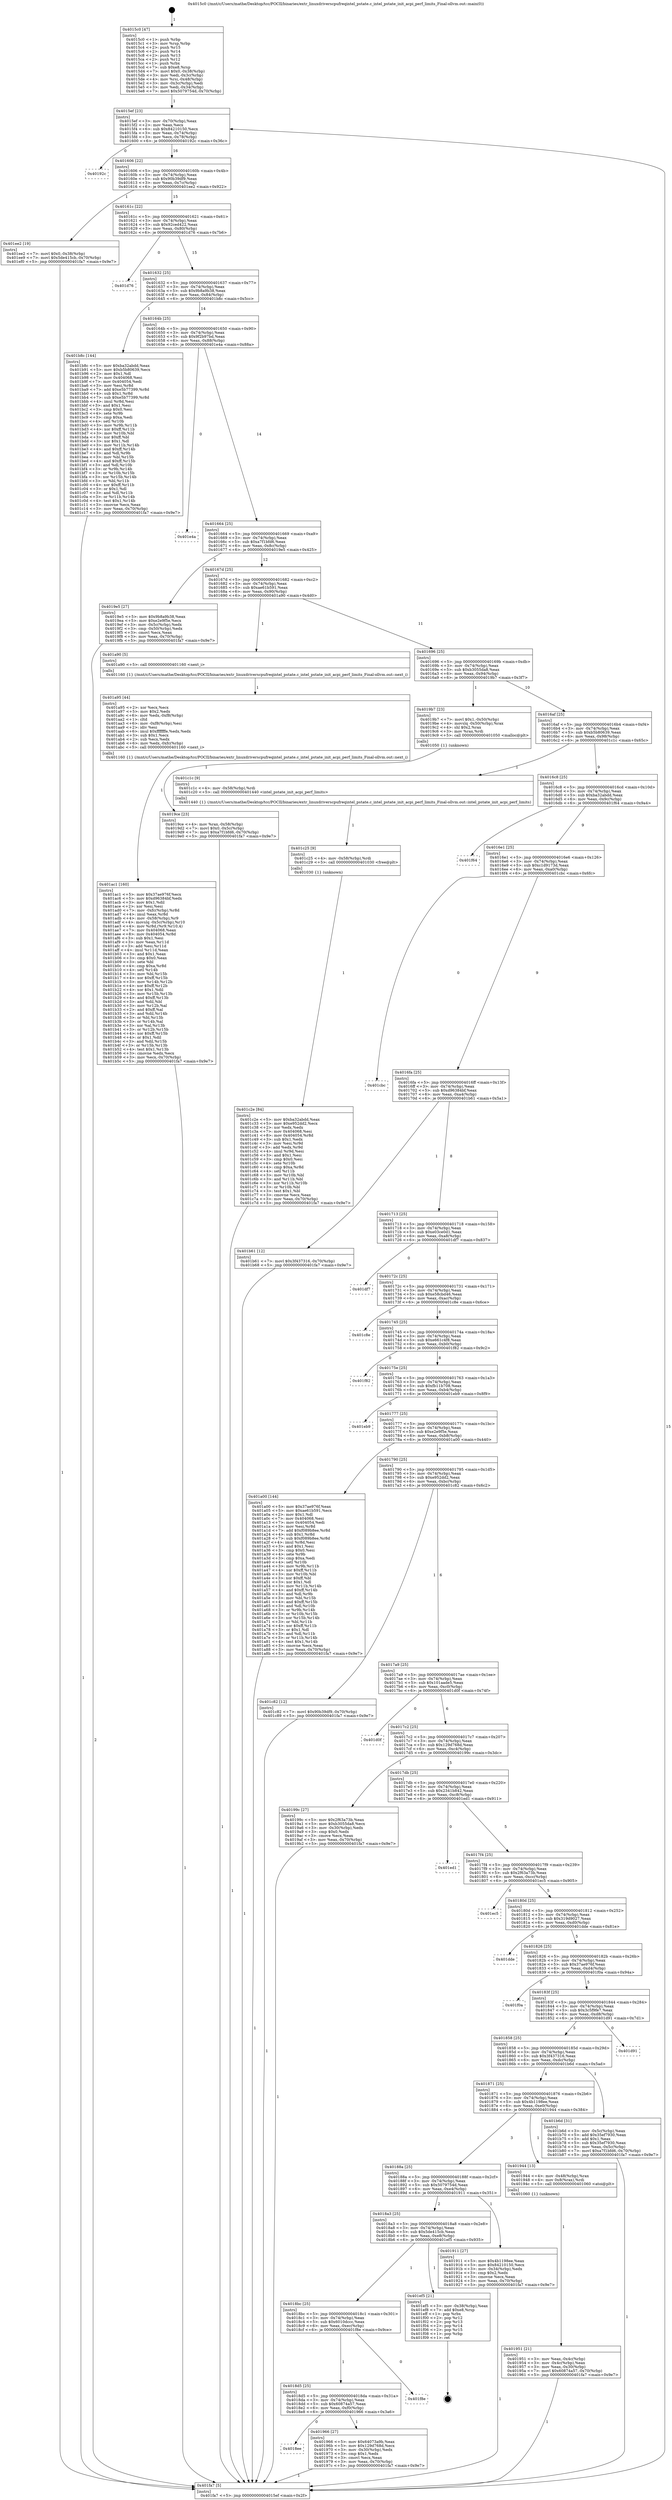 digraph "0x4015c0" {
  label = "0x4015c0 (/mnt/c/Users/mathe/Desktop/tcc/POCII/binaries/extr_linuxdriverscpufreqintel_pstate.c_intel_pstate_init_acpi_perf_limits_Final-ollvm.out::main(0))"
  labelloc = "t"
  node[shape=record]

  Entry [label="",width=0.3,height=0.3,shape=circle,fillcolor=black,style=filled]
  "0x4015ef" [label="{
     0x4015ef [23]\l
     | [instrs]\l
     &nbsp;&nbsp;0x4015ef \<+3\>: mov -0x70(%rbp),%eax\l
     &nbsp;&nbsp;0x4015f2 \<+2\>: mov %eax,%ecx\l
     &nbsp;&nbsp;0x4015f4 \<+6\>: sub $0x84210150,%ecx\l
     &nbsp;&nbsp;0x4015fa \<+3\>: mov %eax,-0x74(%rbp)\l
     &nbsp;&nbsp;0x4015fd \<+3\>: mov %ecx,-0x78(%rbp)\l
     &nbsp;&nbsp;0x401600 \<+6\>: je 000000000040192c \<main+0x36c\>\l
  }"]
  "0x40192c" [label="{
     0x40192c\l
  }", style=dashed]
  "0x401606" [label="{
     0x401606 [22]\l
     | [instrs]\l
     &nbsp;&nbsp;0x401606 \<+5\>: jmp 000000000040160b \<main+0x4b\>\l
     &nbsp;&nbsp;0x40160b \<+3\>: mov -0x74(%rbp),%eax\l
     &nbsp;&nbsp;0x40160e \<+5\>: sub $0x90b39df9,%eax\l
     &nbsp;&nbsp;0x401613 \<+3\>: mov %eax,-0x7c(%rbp)\l
     &nbsp;&nbsp;0x401616 \<+6\>: je 0000000000401ee2 \<main+0x922\>\l
  }"]
  Exit [label="",width=0.3,height=0.3,shape=circle,fillcolor=black,style=filled,peripheries=2]
  "0x401ee2" [label="{
     0x401ee2 [19]\l
     | [instrs]\l
     &nbsp;&nbsp;0x401ee2 \<+7\>: movl $0x0,-0x38(%rbp)\l
     &nbsp;&nbsp;0x401ee9 \<+7\>: movl $0x5de415cb,-0x70(%rbp)\l
     &nbsp;&nbsp;0x401ef0 \<+5\>: jmp 0000000000401fa7 \<main+0x9e7\>\l
  }"]
  "0x40161c" [label="{
     0x40161c [22]\l
     | [instrs]\l
     &nbsp;&nbsp;0x40161c \<+5\>: jmp 0000000000401621 \<main+0x61\>\l
     &nbsp;&nbsp;0x401621 \<+3\>: mov -0x74(%rbp),%eax\l
     &nbsp;&nbsp;0x401624 \<+5\>: sub $0x92ced422,%eax\l
     &nbsp;&nbsp;0x401629 \<+3\>: mov %eax,-0x80(%rbp)\l
     &nbsp;&nbsp;0x40162c \<+6\>: je 0000000000401d76 \<main+0x7b6\>\l
  }"]
  "0x401c2e" [label="{
     0x401c2e [84]\l
     | [instrs]\l
     &nbsp;&nbsp;0x401c2e \<+5\>: mov $0xba32abdd,%eax\l
     &nbsp;&nbsp;0x401c33 \<+5\>: mov $0xe952dd2,%ecx\l
     &nbsp;&nbsp;0x401c38 \<+2\>: xor %edx,%edx\l
     &nbsp;&nbsp;0x401c3a \<+7\>: mov 0x404068,%esi\l
     &nbsp;&nbsp;0x401c41 \<+8\>: mov 0x404054,%r8d\l
     &nbsp;&nbsp;0x401c49 \<+3\>: sub $0x1,%edx\l
     &nbsp;&nbsp;0x401c4c \<+3\>: mov %esi,%r9d\l
     &nbsp;&nbsp;0x401c4f \<+3\>: add %edx,%r9d\l
     &nbsp;&nbsp;0x401c52 \<+4\>: imul %r9d,%esi\l
     &nbsp;&nbsp;0x401c56 \<+3\>: and $0x1,%esi\l
     &nbsp;&nbsp;0x401c59 \<+3\>: cmp $0x0,%esi\l
     &nbsp;&nbsp;0x401c5c \<+4\>: sete %r10b\l
     &nbsp;&nbsp;0x401c60 \<+4\>: cmp $0xa,%r8d\l
     &nbsp;&nbsp;0x401c64 \<+4\>: setl %r11b\l
     &nbsp;&nbsp;0x401c68 \<+3\>: mov %r10b,%bl\l
     &nbsp;&nbsp;0x401c6b \<+3\>: and %r11b,%bl\l
     &nbsp;&nbsp;0x401c6e \<+3\>: xor %r11b,%r10b\l
     &nbsp;&nbsp;0x401c71 \<+3\>: or %r10b,%bl\l
     &nbsp;&nbsp;0x401c74 \<+3\>: test $0x1,%bl\l
     &nbsp;&nbsp;0x401c77 \<+3\>: cmovne %ecx,%eax\l
     &nbsp;&nbsp;0x401c7a \<+3\>: mov %eax,-0x70(%rbp)\l
     &nbsp;&nbsp;0x401c7d \<+5\>: jmp 0000000000401fa7 \<main+0x9e7\>\l
  }"]
  "0x401d76" [label="{
     0x401d76\l
  }", style=dashed]
  "0x401632" [label="{
     0x401632 [25]\l
     | [instrs]\l
     &nbsp;&nbsp;0x401632 \<+5\>: jmp 0000000000401637 \<main+0x77\>\l
     &nbsp;&nbsp;0x401637 \<+3\>: mov -0x74(%rbp),%eax\l
     &nbsp;&nbsp;0x40163a \<+5\>: sub $0x9b8a9b38,%eax\l
     &nbsp;&nbsp;0x40163f \<+6\>: mov %eax,-0x84(%rbp)\l
     &nbsp;&nbsp;0x401645 \<+6\>: je 0000000000401b8c \<main+0x5cc\>\l
  }"]
  "0x401c25" [label="{
     0x401c25 [9]\l
     | [instrs]\l
     &nbsp;&nbsp;0x401c25 \<+4\>: mov -0x58(%rbp),%rdi\l
     &nbsp;&nbsp;0x401c29 \<+5\>: call 0000000000401030 \<free@plt\>\l
     | [calls]\l
     &nbsp;&nbsp;0x401030 \{1\} (unknown)\l
  }"]
  "0x401b8c" [label="{
     0x401b8c [144]\l
     | [instrs]\l
     &nbsp;&nbsp;0x401b8c \<+5\>: mov $0xba32abdd,%eax\l
     &nbsp;&nbsp;0x401b91 \<+5\>: mov $0xb5b80639,%ecx\l
     &nbsp;&nbsp;0x401b96 \<+2\>: mov $0x1,%dl\l
     &nbsp;&nbsp;0x401b98 \<+7\>: mov 0x404068,%esi\l
     &nbsp;&nbsp;0x401b9f \<+7\>: mov 0x404054,%edi\l
     &nbsp;&nbsp;0x401ba6 \<+3\>: mov %esi,%r8d\l
     &nbsp;&nbsp;0x401ba9 \<+7\>: add $0xe5b77399,%r8d\l
     &nbsp;&nbsp;0x401bb0 \<+4\>: sub $0x1,%r8d\l
     &nbsp;&nbsp;0x401bb4 \<+7\>: sub $0xe5b77399,%r8d\l
     &nbsp;&nbsp;0x401bbb \<+4\>: imul %r8d,%esi\l
     &nbsp;&nbsp;0x401bbf \<+3\>: and $0x1,%esi\l
     &nbsp;&nbsp;0x401bc2 \<+3\>: cmp $0x0,%esi\l
     &nbsp;&nbsp;0x401bc5 \<+4\>: sete %r9b\l
     &nbsp;&nbsp;0x401bc9 \<+3\>: cmp $0xa,%edi\l
     &nbsp;&nbsp;0x401bcc \<+4\>: setl %r10b\l
     &nbsp;&nbsp;0x401bd0 \<+3\>: mov %r9b,%r11b\l
     &nbsp;&nbsp;0x401bd3 \<+4\>: xor $0xff,%r11b\l
     &nbsp;&nbsp;0x401bd7 \<+3\>: mov %r10b,%bl\l
     &nbsp;&nbsp;0x401bda \<+3\>: xor $0xff,%bl\l
     &nbsp;&nbsp;0x401bdd \<+3\>: xor $0x1,%dl\l
     &nbsp;&nbsp;0x401be0 \<+3\>: mov %r11b,%r14b\l
     &nbsp;&nbsp;0x401be3 \<+4\>: and $0xff,%r14b\l
     &nbsp;&nbsp;0x401be7 \<+3\>: and %dl,%r9b\l
     &nbsp;&nbsp;0x401bea \<+3\>: mov %bl,%r15b\l
     &nbsp;&nbsp;0x401bed \<+4\>: and $0xff,%r15b\l
     &nbsp;&nbsp;0x401bf1 \<+3\>: and %dl,%r10b\l
     &nbsp;&nbsp;0x401bf4 \<+3\>: or %r9b,%r14b\l
     &nbsp;&nbsp;0x401bf7 \<+3\>: or %r10b,%r15b\l
     &nbsp;&nbsp;0x401bfa \<+3\>: xor %r15b,%r14b\l
     &nbsp;&nbsp;0x401bfd \<+3\>: or %bl,%r11b\l
     &nbsp;&nbsp;0x401c00 \<+4\>: xor $0xff,%r11b\l
     &nbsp;&nbsp;0x401c04 \<+3\>: or $0x1,%dl\l
     &nbsp;&nbsp;0x401c07 \<+3\>: and %dl,%r11b\l
     &nbsp;&nbsp;0x401c0a \<+3\>: or %r11b,%r14b\l
     &nbsp;&nbsp;0x401c0d \<+4\>: test $0x1,%r14b\l
     &nbsp;&nbsp;0x401c11 \<+3\>: cmovne %ecx,%eax\l
     &nbsp;&nbsp;0x401c14 \<+3\>: mov %eax,-0x70(%rbp)\l
     &nbsp;&nbsp;0x401c17 \<+5\>: jmp 0000000000401fa7 \<main+0x9e7\>\l
  }"]
  "0x40164b" [label="{
     0x40164b [25]\l
     | [instrs]\l
     &nbsp;&nbsp;0x40164b \<+5\>: jmp 0000000000401650 \<main+0x90\>\l
     &nbsp;&nbsp;0x401650 \<+3\>: mov -0x74(%rbp),%eax\l
     &nbsp;&nbsp;0x401653 \<+5\>: sub $0x9f2b97bd,%eax\l
     &nbsp;&nbsp;0x401658 \<+6\>: mov %eax,-0x88(%rbp)\l
     &nbsp;&nbsp;0x40165e \<+6\>: je 0000000000401e4a \<main+0x88a\>\l
  }"]
  "0x401ac1" [label="{
     0x401ac1 [160]\l
     | [instrs]\l
     &nbsp;&nbsp;0x401ac1 \<+5\>: mov $0x37ae976f,%ecx\l
     &nbsp;&nbsp;0x401ac6 \<+5\>: mov $0xd96384bf,%edx\l
     &nbsp;&nbsp;0x401acb \<+3\>: mov $0x1,%dil\l
     &nbsp;&nbsp;0x401ace \<+2\>: xor %esi,%esi\l
     &nbsp;&nbsp;0x401ad0 \<+7\>: mov -0xfc(%rbp),%r8d\l
     &nbsp;&nbsp;0x401ad7 \<+4\>: imul %eax,%r8d\l
     &nbsp;&nbsp;0x401adb \<+4\>: mov -0x58(%rbp),%r9\l
     &nbsp;&nbsp;0x401adf \<+4\>: movslq -0x5c(%rbp),%r10\l
     &nbsp;&nbsp;0x401ae3 \<+4\>: mov %r8d,(%r9,%r10,4)\l
     &nbsp;&nbsp;0x401ae7 \<+7\>: mov 0x404068,%eax\l
     &nbsp;&nbsp;0x401aee \<+8\>: mov 0x404054,%r8d\l
     &nbsp;&nbsp;0x401af6 \<+3\>: sub $0x1,%esi\l
     &nbsp;&nbsp;0x401af9 \<+3\>: mov %eax,%r11d\l
     &nbsp;&nbsp;0x401afc \<+3\>: add %esi,%r11d\l
     &nbsp;&nbsp;0x401aff \<+4\>: imul %r11d,%eax\l
     &nbsp;&nbsp;0x401b03 \<+3\>: and $0x1,%eax\l
     &nbsp;&nbsp;0x401b06 \<+3\>: cmp $0x0,%eax\l
     &nbsp;&nbsp;0x401b09 \<+3\>: sete %bl\l
     &nbsp;&nbsp;0x401b0c \<+4\>: cmp $0xa,%r8d\l
     &nbsp;&nbsp;0x401b10 \<+4\>: setl %r14b\l
     &nbsp;&nbsp;0x401b14 \<+3\>: mov %bl,%r15b\l
     &nbsp;&nbsp;0x401b17 \<+4\>: xor $0xff,%r15b\l
     &nbsp;&nbsp;0x401b1b \<+3\>: mov %r14b,%r12b\l
     &nbsp;&nbsp;0x401b1e \<+4\>: xor $0xff,%r12b\l
     &nbsp;&nbsp;0x401b22 \<+4\>: xor $0x1,%dil\l
     &nbsp;&nbsp;0x401b26 \<+3\>: mov %r15b,%r13b\l
     &nbsp;&nbsp;0x401b29 \<+4\>: and $0xff,%r13b\l
     &nbsp;&nbsp;0x401b2d \<+3\>: and %dil,%bl\l
     &nbsp;&nbsp;0x401b30 \<+3\>: mov %r12b,%al\l
     &nbsp;&nbsp;0x401b33 \<+2\>: and $0xff,%al\l
     &nbsp;&nbsp;0x401b35 \<+3\>: and %dil,%r14b\l
     &nbsp;&nbsp;0x401b38 \<+3\>: or %bl,%r13b\l
     &nbsp;&nbsp;0x401b3b \<+3\>: or %r14b,%al\l
     &nbsp;&nbsp;0x401b3e \<+3\>: xor %al,%r13b\l
     &nbsp;&nbsp;0x401b41 \<+3\>: or %r12b,%r15b\l
     &nbsp;&nbsp;0x401b44 \<+4\>: xor $0xff,%r15b\l
     &nbsp;&nbsp;0x401b48 \<+4\>: or $0x1,%dil\l
     &nbsp;&nbsp;0x401b4c \<+3\>: and %dil,%r15b\l
     &nbsp;&nbsp;0x401b4f \<+3\>: or %r15b,%r13b\l
     &nbsp;&nbsp;0x401b52 \<+4\>: test $0x1,%r13b\l
     &nbsp;&nbsp;0x401b56 \<+3\>: cmovne %edx,%ecx\l
     &nbsp;&nbsp;0x401b59 \<+3\>: mov %ecx,-0x70(%rbp)\l
     &nbsp;&nbsp;0x401b5c \<+5\>: jmp 0000000000401fa7 \<main+0x9e7\>\l
  }"]
  "0x401e4a" [label="{
     0x401e4a\l
  }", style=dashed]
  "0x401664" [label="{
     0x401664 [25]\l
     | [instrs]\l
     &nbsp;&nbsp;0x401664 \<+5\>: jmp 0000000000401669 \<main+0xa9\>\l
     &nbsp;&nbsp;0x401669 \<+3\>: mov -0x74(%rbp),%eax\l
     &nbsp;&nbsp;0x40166c \<+5\>: sub $0xa7f1bfd6,%eax\l
     &nbsp;&nbsp;0x401671 \<+6\>: mov %eax,-0x8c(%rbp)\l
     &nbsp;&nbsp;0x401677 \<+6\>: je 00000000004019e5 \<main+0x425\>\l
  }"]
  "0x401a95" [label="{
     0x401a95 [44]\l
     | [instrs]\l
     &nbsp;&nbsp;0x401a95 \<+2\>: xor %ecx,%ecx\l
     &nbsp;&nbsp;0x401a97 \<+5\>: mov $0x2,%edx\l
     &nbsp;&nbsp;0x401a9c \<+6\>: mov %edx,-0xf8(%rbp)\l
     &nbsp;&nbsp;0x401aa2 \<+1\>: cltd\l
     &nbsp;&nbsp;0x401aa3 \<+6\>: mov -0xf8(%rbp),%esi\l
     &nbsp;&nbsp;0x401aa9 \<+2\>: idiv %esi\l
     &nbsp;&nbsp;0x401aab \<+6\>: imul $0xfffffffe,%edx,%edx\l
     &nbsp;&nbsp;0x401ab1 \<+3\>: sub $0x1,%ecx\l
     &nbsp;&nbsp;0x401ab4 \<+2\>: sub %ecx,%edx\l
     &nbsp;&nbsp;0x401ab6 \<+6\>: mov %edx,-0xfc(%rbp)\l
     &nbsp;&nbsp;0x401abc \<+5\>: call 0000000000401160 \<next_i\>\l
     | [calls]\l
     &nbsp;&nbsp;0x401160 \{1\} (/mnt/c/Users/mathe/Desktop/tcc/POCII/binaries/extr_linuxdriverscpufreqintel_pstate.c_intel_pstate_init_acpi_perf_limits_Final-ollvm.out::next_i)\l
  }"]
  "0x4019e5" [label="{
     0x4019e5 [27]\l
     | [instrs]\l
     &nbsp;&nbsp;0x4019e5 \<+5\>: mov $0x9b8a9b38,%eax\l
     &nbsp;&nbsp;0x4019ea \<+5\>: mov $0xe2e9f5e,%ecx\l
     &nbsp;&nbsp;0x4019ef \<+3\>: mov -0x5c(%rbp),%edx\l
     &nbsp;&nbsp;0x4019f2 \<+3\>: cmp -0x50(%rbp),%edx\l
     &nbsp;&nbsp;0x4019f5 \<+3\>: cmovl %ecx,%eax\l
     &nbsp;&nbsp;0x4019f8 \<+3\>: mov %eax,-0x70(%rbp)\l
     &nbsp;&nbsp;0x4019fb \<+5\>: jmp 0000000000401fa7 \<main+0x9e7\>\l
  }"]
  "0x40167d" [label="{
     0x40167d [25]\l
     | [instrs]\l
     &nbsp;&nbsp;0x40167d \<+5\>: jmp 0000000000401682 \<main+0xc2\>\l
     &nbsp;&nbsp;0x401682 \<+3\>: mov -0x74(%rbp),%eax\l
     &nbsp;&nbsp;0x401685 \<+5\>: sub $0xae61b591,%eax\l
     &nbsp;&nbsp;0x40168a \<+6\>: mov %eax,-0x90(%rbp)\l
     &nbsp;&nbsp;0x401690 \<+6\>: je 0000000000401a90 \<main+0x4d0\>\l
  }"]
  "0x4019ce" [label="{
     0x4019ce [23]\l
     | [instrs]\l
     &nbsp;&nbsp;0x4019ce \<+4\>: mov %rax,-0x58(%rbp)\l
     &nbsp;&nbsp;0x4019d2 \<+7\>: movl $0x0,-0x5c(%rbp)\l
     &nbsp;&nbsp;0x4019d9 \<+7\>: movl $0xa7f1bfd6,-0x70(%rbp)\l
     &nbsp;&nbsp;0x4019e0 \<+5\>: jmp 0000000000401fa7 \<main+0x9e7\>\l
  }"]
  "0x401a90" [label="{
     0x401a90 [5]\l
     | [instrs]\l
     &nbsp;&nbsp;0x401a90 \<+5\>: call 0000000000401160 \<next_i\>\l
     | [calls]\l
     &nbsp;&nbsp;0x401160 \{1\} (/mnt/c/Users/mathe/Desktop/tcc/POCII/binaries/extr_linuxdriverscpufreqintel_pstate.c_intel_pstate_init_acpi_perf_limits_Final-ollvm.out::next_i)\l
  }"]
  "0x401696" [label="{
     0x401696 [25]\l
     | [instrs]\l
     &nbsp;&nbsp;0x401696 \<+5\>: jmp 000000000040169b \<main+0xdb\>\l
     &nbsp;&nbsp;0x40169b \<+3\>: mov -0x74(%rbp),%eax\l
     &nbsp;&nbsp;0x40169e \<+5\>: sub $0xb3055da8,%eax\l
     &nbsp;&nbsp;0x4016a3 \<+6\>: mov %eax,-0x94(%rbp)\l
     &nbsp;&nbsp;0x4016a9 \<+6\>: je 00000000004019b7 \<main+0x3f7\>\l
  }"]
  "0x4018ee" [label="{
     0x4018ee\l
  }", style=dashed]
  "0x4019b7" [label="{
     0x4019b7 [23]\l
     | [instrs]\l
     &nbsp;&nbsp;0x4019b7 \<+7\>: movl $0x1,-0x50(%rbp)\l
     &nbsp;&nbsp;0x4019be \<+4\>: movslq -0x50(%rbp),%rax\l
     &nbsp;&nbsp;0x4019c2 \<+4\>: shl $0x2,%rax\l
     &nbsp;&nbsp;0x4019c6 \<+3\>: mov %rax,%rdi\l
     &nbsp;&nbsp;0x4019c9 \<+5\>: call 0000000000401050 \<malloc@plt\>\l
     | [calls]\l
     &nbsp;&nbsp;0x401050 \{1\} (unknown)\l
  }"]
  "0x4016af" [label="{
     0x4016af [25]\l
     | [instrs]\l
     &nbsp;&nbsp;0x4016af \<+5\>: jmp 00000000004016b4 \<main+0xf4\>\l
     &nbsp;&nbsp;0x4016b4 \<+3\>: mov -0x74(%rbp),%eax\l
     &nbsp;&nbsp;0x4016b7 \<+5\>: sub $0xb5b80639,%eax\l
     &nbsp;&nbsp;0x4016bc \<+6\>: mov %eax,-0x98(%rbp)\l
     &nbsp;&nbsp;0x4016c2 \<+6\>: je 0000000000401c1c \<main+0x65c\>\l
  }"]
  "0x401966" [label="{
     0x401966 [27]\l
     | [instrs]\l
     &nbsp;&nbsp;0x401966 \<+5\>: mov $0x64073a9b,%eax\l
     &nbsp;&nbsp;0x40196b \<+5\>: mov $0x129d768d,%ecx\l
     &nbsp;&nbsp;0x401970 \<+3\>: mov -0x30(%rbp),%edx\l
     &nbsp;&nbsp;0x401973 \<+3\>: cmp $0x1,%edx\l
     &nbsp;&nbsp;0x401976 \<+3\>: cmovl %ecx,%eax\l
     &nbsp;&nbsp;0x401979 \<+3\>: mov %eax,-0x70(%rbp)\l
     &nbsp;&nbsp;0x40197c \<+5\>: jmp 0000000000401fa7 \<main+0x9e7\>\l
  }"]
  "0x401c1c" [label="{
     0x401c1c [9]\l
     | [instrs]\l
     &nbsp;&nbsp;0x401c1c \<+4\>: mov -0x58(%rbp),%rdi\l
     &nbsp;&nbsp;0x401c20 \<+5\>: call 0000000000401440 \<intel_pstate_init_acpi_perf_limits\>\l
     | [calls]\l
     &nbsp;&nbsp;0x401440 \{1\} (/mnt/c/Users/mathe/Desktop/tcc/POCII/binaries/extr_linuxdriverscpufreqintel_pstate.c_intel_pstate_init_acpi_perf_limits_Final-ollvm.out::intel_pstate_init_acpi_perf_limits)\l
  }"]
  "0x4016c8" [label="{
     0x4016c8 [25]\l
     | [instrs]\l
     &nbsp;&nbsp;0x4016c8 \<+5\>: jmp 00000000004016cd \<main+0x10d\>\l
     &nbsp;&nbsp;0x4016cd \<+3\>: mov -0x74(%rbp),%eax\l
     &nbsp;&nbsp;0x4016d0 \<+5\>: sub $0xba32abdd,%eax\l
     &nbsp;&nbsp;0x4016d5 \<+6\>: mov %eax,-0x9c(%rbp)\l
     &nbsp;&nbsp;0x4016db \<+6\>: je 0000000000401f64 \<main+0x9a4\>\l
  }"]
  "0x4018d5" [label="{
     0x4018d5 [25]\l
     | [instrs]\l
     &nbsp;&nbsp;0x4018d5 \<+5\>: jmp 00000000004018da \<main+0x31a\>\l
     &nbsp;&nbsp;0x4018da \<+3\>: mov -0x74(%rbp),%eax\l
     &nbsp;&nbsp;0x4018dd \<+5\>: sub $0x60874a57,%eax\l
     &nbsp;&nbsp;0x4018e2 \<+6\>: mov %eax,-0xf0(%rbp)\l
     &nbsp;&nbsp;0x4018e8 \<+6\>: je 0000000000401966 \<main+0x3a6\>\l
  }"]
  "0x401f64" [label="{
     0x401f64\l
  }", style=dashed]
  "0x4016e1" [label="{
     0x4016e1 [25]\l
     | [instrs]\l
     &nbsp;&nbsp;0x4016e1 \<+5\>: jmp 00000000004016e6 \<main+0x126\>\l
     &nbsp;&nbsp;0x4016e6 \<+3\>: mov -0x74(%rbp),%eax\l
     &nbsp;&nbsp;0x4016e9 \<+5\>: sub $0xc1d9173d,%eax\l
     &nbsp;&nbsp;0x4016ee \<+6\>: mov %eax,-0xa0(%rbp)\l
     &nbsp;&nbsp;0x4016f4 \<+6\>: je 0000000000401cbc \<main+0x6fc\>\l
  }"]
  "0x401f8e" [label="{
     0x401f8e\l
  }", style=dashed]
  "0x401cbc" [label="{
     0x401cbc\l
  }", style=dashed]
  "0x4016fa" [label="{
     0x4016fa [25]\l
     | [instrs]\l
     &nbsp;&nbsp;0x4016fa \<+5\>: jmp 00000000004016ff \<main+0x13f\>\l
     &nbsp;&nbsp;0x4016ff \<+3\>: mov -0x74(%rbp),%eax\l
     &nbsp;&nbsp;0x401702 \<+5\>: sub $0xd96384bf,%eax\l
     &nbsp;&nbsp;0x401707 \<+6\>: mov %eax,-0xa4(%rbp)\l
     &nbsp;&nbsp;0x40170d \<+6\>: je 0000000000401b61 \<main+0x5a1\>\l
  }"]
  "0x4018bc" [label="{
     0x4018bc [25]\l
     | [instrs]\l
     &nbsp;&nbsp;0x4018bc \<+5\>: jmp 00000000004018c1 \<main+0x301\>\l
     &nbsp;&nbsp;0x4018c1 \<+3\>: mov -0x74(%rbp),%eax\l
     &nbsp;&nbsp;0x4018c4 \<+5\>: sub $0x6010dccc,%eax\l
     &nbsp;&nbsp;0x4018c9 \<+6\>: mov %eax,-0xec(%rbp)\l
     &nbsp;&nbsp;0x4018cf \<+6\>: je 0000000000401f8e \<main+0x9ce\>\l
  }"]
  "0x401b61" [label="{
     0x401b61 [12]\l
     | [instrs]\l
     &nbsp;&nbsp;0x401b61 \<+7\>: movl $0x3f437316,-0x70(%rbp)\l
     &nbsp;&nbsp;0x401b68 \<+5\>: jmp 0000000000401fa7 \<main+0x9e7\>\l
  }"]
  "0x401713" [label="{
     0x401713 [25]\l
     | [instrs]\l
     &nbsp;&nbsp;0x401713 \<+5\>: jmp 0000000000401718 \<main+0x158\>\l
     &nbsp;&nbsp;0x401718 \<+3\>: mov -0x74(%rbp),%eax\l
     &nbsp;&nbsp;0x40171b \<+5\>: sub $0xe03ce0d1,%eax\l
     &nbsp;&nbsp;0x401720 \<+6\>: mov %eax,-0xa8(%rbp)\l
     &nbsp;&nbsp;0x401726 \<+6\>: je 0000000000401df7 \<main+0x837\>\l
  }"]
  "0x401ef5" [label="{
     0x401ef5 [21]\l
     | [instrs]\l
     &nbsp;&nbsp;0x401ef5 \<+3\>: mov -0x38(%rbp),%eax\l
     &nbsp;&nbsp;0x401ef8 \<+7\>: add $0xe8,%rsp\l
     &nbsp;&nbsp;0x401eff \<+1\>: pop %rbx\l
     &nbsp;&nbsp;0x401f00 \<+2\>: pop %r12\l
     &nbsp;&nbsp;0x401f02 \<+2\>: pop %r13\l
     &nbsp;&nbsp;0x401f04 \<+2\>: pop %r14\l
     &nbsp;&nbsp;0x401f06 \<+2\>: pop %r15\l
     &nbsp;&nbsp;0x401f08 \<+1\>: pop %rbp\l
     &nbsp;&nbsp;0x401f09 \<+1\>: ret\l
  }"]
  "0x401df7" [label="{
     0x401df7\l
  }", style=dashed]
  "0x40172c" [label="{
     0x40172c [25]\l
     | [instrs]\l
     &nbsp;&nbsp;0x40172c \<+5\>: jmp 0000000000401731 \<main+0x171\>\l
     &nbsp;&nbsp;0x401731 \<+3\>: mov -0x74(%rbp),%eax\l
     &nbsp;&nbsp;0x401734 \<+5\>: sub $0xe58cbd46,%eax\l
     &nbsp;&nbsp;0x401739 \<+6\>: mov %eax,-0xac(%rbp)\l
     &nbsp;&nbsp;0x40173f \<+6\>: je 0000000000401c8e \<main+0x6ce\>\l
  }"]
  "0x401951" [label="{
     0x401951 [21]\l
     | [instrs]\l
     &nbsp;&nbsp;0x401951 \<+3\>: mov %eax,-0x4c(%rbp)\l
     &nbsp;&nbsp;0x401954 \<+3\>: mov -0x4c(%rbp),%eax\l
     &nbsp;&nbsp;0x401957 \<+3\>: mov %eax,-0x30(%rbp)\l
     &nbsp;&nbsp;0x40195a \<+7\>: movl $0x60874a57,-0x70(%rbp)\l
     &nbsp;&nbsp;0x401961 \<+5\>: jmp 0000000000401fa7 \<main+0x9e7\>\l
  }"]
  "0x401c8e" [label="{
     0x401c8e\l
  }", style=dashed]
  "0x401745" [label="{
     0x401745 [25]\l
     | [instrs]\l
     &nbsp;&nbsp;0x401745 \<+5\>: jmp 000000000040174a \<main+0x18a\>\l
     &nbsp;&nbsp;0x40174a \<+3\>: mov -0x74(%rbp),%eax\l
     &nbsp;&nbsp;0x40174d \<+5\>: sub $0xe661c4f8,%eax\l
     &nbsp;&nbsp;0x401752 \<+6\>: mov %eax,-0xb0(%rbp)\l
     &nbsp;&nbsp;0x401758 \<+6\>: je 0000000000401f82 \<main+0x9c2\>\l
  }"]
  "0x4015c0" [label="{
     0x4015c0 [47]\l
     | [instrs]\l
     &nbsp;&nbsp;0x4015c0 \<+1\>: push %rbp\l
     &nbsp;&nbsp;0x4015c1 \<+3\>: mov %rsp,%rbp\l
     &nbsp;&nbsp;0x4015c4 \<+2\>: push %r15\l
     &nbsp;&nbsp;0x4015c6 \<+2\>: push %r14\l
     &nbsp;&nbsp;0x4015c8 \<+2\>: push %r13\l
     &nbsp;&nbsp;0x4015ca \<+2\>: push %r12\l
     &nbsp;&nbsp;0x4015cc \<+1\>: push %rbx\l
     &nbsp;&nbsp;0x4015cd \<+7\>: sub $0xe8,%rsp\l
     &nbsp;&nbsp;0x4015d4 \<+7\>: movl $0x0,-0x38(%rbp)\l
     &nbsp;&nbsp;0x4015db \<+3\>: mov %edi,-0x3c(%rbp)\l
     &nbsp;&nbsp;0x4015de \<+4\>: mov %rsi,-0x48(%rbp)\l
     &nbsp;&nbsp;0x4015e2 \<+3\>: mov -0x3c(%rbp),%edi\l
     &nbsp;&nbsp;0x4015e5 \<+3\>: mov %edi,-0x34(%rbp)\l
     &nbsp;&nbsp;0x4015e8 \<+7\>: movl $0x5079754d,-0x70(%rbp)\l
  }"]
  "0x401f82" [label="{
     0x401f82\l
  }", style=dashed]
  "0x40175e" [label="{
     0x40175e [25]\l
     | [instrs]\l
     &nbsp;&nbsp;0x40175e \<+5\>: jmp 0000000000401763 \<main+0x1a3\>\l
     &nbsp;&nbsp;0x401763 \<+3\>: mov -0x74(%rbp),%eax\l
     &nbsp;&nbsp;0x401766 \<+5\>: sub $0xfb11b708,%eax\l
     &nbsp;&nbsp;0x40176b \<+6\>: mov %eax,-0xb4(%rbp)\l
     &nbsp;&nbsp;0x401771 \<+6\>: je 0000000000401eb9 \<main+0x8f9\>\l
  }"]
  "0x401fa7" [label="{
     0x401fa7 [5]\l
     | [instrs]\l
     &nbsp;&nbsp;0x401fa7 \<+5\>: jmp 00000000004015ef \<main+0x2f\>\l
  }"]
  "0x401eb9" [label="{
     0x401eb9\l
  }", style=dashed]
  "0x401777" [label="{
     0x401777 [25]\l
     | [instrs]\l
     &nbsp;&nbsp;0x401777 \<+5\>: jmp 000000000040177c \<main+0x1bc\>\l
     &nbsp;&nbsp;0x40177c \<+3\>: mov -0x74(%rbp),%eax\l
     &nbsp;&nbsp;0x40177f \<+5\>: sub $0xe2e9f5e,%eax\l
     &nbsp;&nbsp;0x401784 \<+6\>: mov %eax,-0xb8(%rbp)\l
     &nbsp;&nbsp;0x40178a \<+6\>: je 0000000000401a00 \<main+0x440\>\l
  }"]
  "0x4018a3" [label="{
     0x4018a3 [25]\l
     | [instrs]\l
     &nbsp;&nbsp;0x4018a3 \<+5\>: jmp 00000000004018a8 \<main+0x2e8\>\l
     &nbsp;&nbsp;0x4018a8 \<+3\>: mov -0x74(%rbp),%eax\l
     &nbsp;&nbsp;0x4018ab \<+5\>: sub $0x5de415cb,%eax\l
     &nbsp;&nbsp;0x4018b0 \<+6\>: mov %eax,-0xe8(%rbp)\l
     &nbsp;&nbsp;0x4018b6 \<+6\>: je 0000000000401ef5 \<main+0x935\>\l
  }"]
  "0x401a00" [label="{
     0x401a00 [144]\l
     | [instrs]\l
     &nbsp;&nbsp;0x401a00 \<+5\>: mov $0x37ae976f,%eax\l
     &nbsp;&nbsp;0x401a05 \<+5\>: mov $0xae61b591,%ecx\l
     &nbsp;&nbsp;0x401a0a \<+2\>: mov $0x1,%dl\l
     &nbsp;&nbsp;0x401a0c \<+7\>: mov 0x404068,%esi\l
     &nbsp;&nbsp;0x401a13 \<+7\>: mov 0x404054,%edi\l
     &nbsp;&nbsp;0x401a1a \<+3\>: mov %esi,%r8d\l
     &nbsp;&nbsp;0x401a1d \<+7\>: add $0xf089b8ee,%r8d\l
     &nbsp;&nbsp;0x401a24 \<+4\>: sub $0x1,%r8d\l
     &nbsp;&nbsp;0x401a28 \<+7\>: sub $0xf089b8ee,%r8d\l
     &nbsp;&nbsp;0x401a2f \<+4\>: imul %r8d,%esi\l
     &nbsp;&nbsp;0x401a33 \<+3\>: and $0x1,%esi\l
     &nbsp;&nbsp;0x401a36 \<+3\>: cmp $0x0,%esi\l
     &nbsp;&nbsp;0x401a39 \<+4\>: sete %r9b\l
     &nbsp;&nbsp;0x401a3d \<+3\>: cmp $0xa,%edi\l
     &nbsp;&nbsp;0x401a40 \<+4\>: setl %r10b\l
     &nbsp;&nbsp;0x401a44 \<+3\>: mov %r9b,%r11b\l
     &nbsp;&nbsp;0x401a47 \<+4\>: xor $0xff,%r11b\l
     &nbsp;&nbsp;0x401a4b \<+3\>: mov %r10b,%bl\l
     &nbsp;&nbsp;0x401a4e \<+3\>: xor $0xff,%bl\l
     &nbsp;&nbsp;0x401a51 \<+3\>: xor $0x1,%dl\l
     &nbsp;&nbsp;0x401a54 \<+3\>: mov %r11b,%r14b\l
     &nbsp;&nbsp;0x401a57 \<+4\>: and $0xff,%r14b\l
     &nbsp;&nbsp;0x401a5b \<+3\>: and %dl,%r9b\l
     &nbsp;&nbsp;0x401a5e \<+3\>: mov %bl,%r15b\l
     &nbsp;&nbsp;0x401a61 \<+4\>: and $0xff,%r15b\l
     &nbsp;&nbsp;0x401a65 \<+3\>: and %dl,%r10b\l
     &nbsp;&nbsp;0x401a68 \<+3\>: or %r9b,%r14b\l
     &nbsp;&nbsp;0x401a6b \<+3\>: or %r10b,%r15b\l
     &nbsp;&nbsp;0x401a6e \<+3\>: xor %r15b,%r14b\l
     &nbsp;&nbsp;0x401a71 \<+3\>: or %bl,%r11b\l
     &nbsp;&nbsp;0x401a74 \<+4\>: xor $0xff,%r11b\l
     &nbsp;&nbsp;0x401a78 \<+3\>: or $0x1,%dl\l
     &nbsp;&nbsp;0x401a7b \<+3\>: and %dl,%r11b\l
     &nbsp;&nbsp;0x401a7e \<+3\>: or %r11b,%r14b\l
     &nbsp;&nbsp;0x401a81 \<+4\>: test $0x1,%r14b\l
     &nbsp;&nbsp;0x401a85 \<+3\>: cmovne %ecx,%eax\l
     &nbsp;&nbsp;0x401a88 \<+3\>: mov %eax,-0x70(%rbp)\l
     &nbsp;&nbsp;0x401a8b \<+5\>: jmp 0000000000401fa7 \<main+0x9e7\>\l
  }"]
  "0x401790" [label="{
     0x401790 [25]\l
     | [instrs]\l
     &nbsp;&nbsp;0x401790 \<+5\>: jmp 0000000000401795 \<main+0x1d5\>\l
     &nbsp;&nbsp;0x401795 \<+3\>: mov -0x74(%rbp),%eax\l
     &nbsp;&nbsp;0x401798 \<+5\>: sub $0xe952dd2,%eax\l
     &nbsp;&nbsp;0x40179d \<+6\>: mov %eax,-0xbc(%rbp)\l
     &nbsp;&nbsp;0x4017a3 \<+6\>: je 0000000000401c82 \<main+0x6c2\>\l
  }"]
  "0x401911" [label="{
     0x401911 [27]\l
     | [instrs]\l
     &nbsp;&nbsp;0x401911 \<+5\>: mov $0x4b1198ee,%eax\l
     &nbsp;&nbsp;0x401916 \<+5\>: mov $0x84210150,%ecx\l
     &nbsp;&nbsp;0x40191b \<+3\>: mov -0x34(%rbp),%edx\l
     &nbsp;&nbsp;0x40191e \<+3\>: cmp $0x2,%edx\l
     &nbsp;&nbsp;0x401921 \<+3\>: cmovne %ecx,%eax\l
     &nbsp;&nbsp;0x401924 \<+3\>: mov %eax,-0x70(%rbp)\l
     &nbsp;&nbsp;0x401927 \<+5\>: jmp 0000000000401fa7 \<main+0x9e7\>\l
  }"]
  "0x401c82" [label="{
     0x401c82 [12]\l
     | [instrs]\l
     &nbsp;&nbsp;0x401c82 \<+7\>: movl $0x90b39df9,-0x70(%rbp)\l
     &nbsp;&nbsp;0x401c89 \<+5\>: jmp 0000000000401fa7 \<main+0x9e7\>\l
  }"]
  "0x4017a9" [label="{
     0x4017a9 [25]\l
     | [instrs]\l
     &nbsp;&nbsp;0x4017a9 \<+5\>: jmp 00000000004017ae \<main+0x1ee\>\l
     &nbsp;&nbsp;0x4017ae \<+3\>: mov -0x74(%rbp),%eax\l
     &nbsp;&nbsp;0x4017b1 \<+5\>: sub $0x101aade5,%eax\l
     &nbsp;&nbsp;0x4017b6 \<+6\>: mov %eax,-0xc0(%rbp)\l
     &nbsp;&nbsp;0x4017bc \<+6\>: je 0000000000401d0f \<main+0x74f\>\l
  }"]
  "0x40188a" [label="{
     0x40188a [25]\l
     | [instrs]\l
     &nbsp;&nbsp;0x40188a \<+5\>: jmp 000000000040188f \<main+0x2cf\>\l
     &nbsp;&nbsp;0x40188f \<+3\>: mov -0x74(%rbp),%eax\l
     &nbsp;&nbsp;0x401892 \<+5\>: sub $0x5079754d,%eax\l
     &nbsp;&nbsp;0x401897 \<+6\>: mov %eax,-0xe4(%rbp)\l
     &nbsp;&nbsp;0x40189d \<+6\>: je 0000000000401911 \<main+0x351\>\l
  }"]
  "0x401d0f" [label="{
     0x401d0f\l
  }", style=dashed]
  "0x4017c2" [label="{
     0x4017c2 [25]\l
     | [instrs]\l
     &nbsp;&nbsp;0x4017c2 \<+5\>: jmp 00000000004017c7 \<main+0x207\>\l
     &nbsp;&nbsp;0x4017c7 \<+3\>: mov -0x74(%rbp),%eax\l
     &nbsp;&nbsp;0x4017ca \<+5\>: sub $0x129d768d,%eax\l
     &nbsp;&nbsp;0x4017cf \<+6\>: mov %eax,-0xc4(%rbp)\l
     &nbsp;&nbsp;0x4017d5 \<+6\>: je 000000000040199c \<main+0x3dc\>\l
  }"]
  "0x401944" [label="{
     0x401944 [13]\l
     | [instrs]\l
     &nbsp;&nbsp;0x401944 \<+4\>: mov -0x48(%rbp),%rax\l
     &nbsp;&nbsp;0x401948 \<+4\>: mov 0x8(%rax),%rdi\l
     &nbsp;&nbsp;0x40194c \<+5\>: call 0000000000401060 \<atoi@plt\>\l
     | [calls]\l
     &nbsp;&nbsp;0x401060 \{1\} (unknown)\l
  }"]
  "0x40199c" [label="{
     0x40199c [27]\l
     | [instrs]\l
     &nbsp;&nbsp;0x40199c \<+5\>: mov $0x2f63a73b,%eax\l
     &nbsp;&nbsp;0x4019a1 \<+5\>: mov $0xb3055da8,%ecx\l
     &nbsp;&nbsp;0x4019a6 \<+3\>: mov -0x30(%rbp),%edx\l
     &nbsp;&nbsp;0x4019a9 \<+3\>: cmp $0x0,%edx\l
     &nbsp;&nbsp;0x4019ac \<+3\>: cmove %ecx,%eax\l
     &nbsp;&nbsp;0x4019af \<+3\>: mov %eax,-0x70(%rbp)\l
     &nbsp;&nbsp;0x4019b2 \<+5\>: jmp 0000000000401fa7 \<main+0x9e7\>\l
  }"]
  "0x4017db" [label="{
     0x4017db [25]\l
     | [instrs]\l
     &nbsp;&nbsp;0x4017db \<+5\>: jmp 00000000004017e0 \<main+0x220\>\l
     &nbsp;&nbsp;0x4017e0 \<+3\>: mov -0x74(%rbp),%eax\l
     &nbsp;&nbsp;0x4017e3 \<+5\>: sub $0x2341b842,%eax\l
     &nbsp;&nbsp;0x4017e8 \<+6\>: mov %eax,-0xc8(%rbp)\l
     &nbsp;&nbsp;0x4017ee \<+6\>: je 0000000000401ed1 \<main+0x911\>\l
  }"]
  "0x401871" [label="{
     0x401871 [25]\l
     | [instrs]\l
     &nbsp;&nbsp;0x401871 \<+5\>: jmp 0000000000401876 \<main+0x2b6\>\l
     &nbsp;&nbsp;0x401876 \<+3\>: mov -0x74(%rbp),%eax\l
     &nbsp;&nbsp;0x401879 \<+5\>: sub $0x4b1198ee,%eax\l
     &nbsp;&nbsp;0x40187e \<+6\>: mov %eax,-0xe0(%rbp)\l
     &nbsp;&nbsp;0x401884 \<+6\>: je 0000000000401944 \<main+0x384\>\l
  }"]
  "0x401ed1" [label="{
     0x401ed1\l
  }", style=dashed]
  "0x4017f4" [label="{
     0x4017f4 [25]\l
     | [instrs]\l
     &nbsp;&nbsp;0x4017f4 \<+5\>: jmp 00000000004017f9 \<main+0x239\>\l
     &nbsp;&nbsp;0x4017f9 \<+3\>: mov -0x74(%rbp),%eax\l
     &nbsp;&nbsp;0x4017fc \<+5\>: sub $0x2f63a73b,%eax\l
     &nbsp;&nbsp;0x401801 \<+6\>: mov %eax,-0xcc(%rbp)\l
     &nbsp;&nbsp;0x401807 \<+6\>: je 0000000000401ec5 \<main+0x905\>\l
  }"]
  "0x401b6d" [label="{
     0x401b6d [31]\l
     | [instrs]\l
     &nbsp;&nbsp;0x401b6d \<+3\>: mov -0x5c(%rbp),%eax\l
     &nbsp;&nbsp;0x401b70 \<+5\>: add $0x35ef7930,%eax\l
     &nbsp;&nbsp;0x401b75 \<+3\>: add $0x1,%eax\l
     &nbsp;&nbsp;0x401b78 \<+5\>: sub $0x35ef7930,%eax\l
     &nbsp;&nbsp;0x401b7d \<+3\>: mov %eax,-0x5c(%rbp)\l
     &nbsp;&nbsp;0x401b80 \<+7\>: movl $0xa7f1bfd6,-0x70(%rbp)\l
     &nbsp;&nbsp;0x401b87 \<+5\>: jmp 0000000000401fa7 \<main+0x9e7\>\l
  }"]
  "0x401ec5" [label="{
     0x401ec5\l
  }", style=dashed]
  "0x40180d" [label="{
     0x40180d [25]\l
     | [instrs]\l
     &nbsp;&nbsp;0x40180d \<+5\>: jmp 0000000000401812 \<main+0x252\>\l
     &nbsp;&nbsp;0x401812 \<+3\>: mov -0x74(%rbp),%eax\l
     &nbsp;&nbsp;0x401815 \<+5\>: sub $0x319d9027,%eax\l
     &nbsp;&nbsp;0x40181a \<+6\>: mov %eax,-0xd0(%rbp)\l
     &nbsp;&nbsp;0x401820 \<+6\>: je 0000000000401dde \<main+0x81e\>\l
  }"]
  "0x401858" [label="{
     0x401858 [25]\l
     | [instrs]\l
     &nbsp;&nbsp;0x401858 \<+5\>: jmp 000000000040185d \<main+0x29d\>\l
     &nbsp;&nbsp;0x40185d \<+3\>: mov -0x74(%rbp),%eax\l
     &nbsp;&nbsp;0x401860 \<+5\>: sub $0x3f437316,%eax\l
     &nbsp;&nbsp;0x401865 \<+6\>: mov %eax,-0xdc(%rbp)\l
     &nbsp;&nbsp;0x40186b \<+6\>: je 0000000000401b6d \<main+0x5ad\>\l
  }"]
  "0x401dde" [label="{
     0x401dde\l
  }", style=dashed]
  "0x401826" [label="{
     0x401826 [25]\l
     | [instrs]\l
     &nbsp;&nbsp;0x401826 \<+5\>: jmp 000000000040182b \<main+0x26b\>\l
     &nbsp;&nbsp;0x40182b \<+3\>: mov -0x74(%rbp),%eax\l
     &nbsp;&nbsp;0x40182e \<+5\>: sub $0x37ae976f,%eax\l
     &nbsp;&nbsp;0x401833 \<+6\>: mov %eax,-0xd4(%rbp)\l
     &nbsp;&nbsp;0x401839 \<+6\>: je 0000000000401f0a \<main+0x94a\>\l
  }"]
  "0x401d91" [label="{
     0x401d91\l
  }", style=dashed]
  "0x401f0a" [label="{
     0x401f0a\l
  }", style=dashed]
  "0x40183f" [label="{
     0x40183f [25]\l
     | [instrs]\l
     &nbsp;&nbsp;0x40183f \<+5\>: jmp 0000000000401844 \<main+0x284\>\l
     &nbsp;&nbsp;0x401844 \<+3\>: mov -0x74(%rbp),%eax\l
     &nbsp;&nbsp;0x401847 \<+5\>: sub $0x3c5f9fe7,%eax\l
     &nbsp;&nbsp;0x40184c \<+6\>: mov %eax,-0xd8(%rbp)\l
     &nbsp;&nbsp;0x401852 \<+6\>: je 0000000000401d91 \<main+0x7d1\>\l
  }"]
  Entry -> "0x4015c0" [label=" 1"]
  "0x4015ef" -> "0x40192c" [label=" 0"]
  "0x4015ef" -> "0x401606" [label=" 16"]
  "0x401ef5" -> Exit [label=" 1"]
  "0x401606" -> "0x401ee2" [label=" 1"]
  "0x401606" -> "0x40161c" [label=" 15"]
  "0x401ee2" -> "0x401fa7" [label=" 1"]
  "0x40161c" -> "0x401d76" [label=" 0"]
  "0x40161c" -> "0x401632" [label=" 15"]
  "0x401c82" -> "0x401fa7" [label=" 1"]
  "0x401632" -> "0x401b8c" [label=" 1"]
  "0x401632" -> "0x40164b" [label=" 14"]
  "0x401c2e" -> "0x401fa7" [label=" 1"]
  "0x40164b" -> "0x401e4a" [label=" 0"]
  "0x40164b" -> "0x401664" [label=" 14"]
  "0x401c25" -> "0x401c2e" [label=" 1"]
  "0x401664" -> "0x4019e5" [label=" 2"]
  "0x401664" -> "0x40167d" [label=" 12"]
  "0x401c1c" -> "0x401c25" [label=" 1"]
  "0x40167d" -> "0x401a90" [label=" 1"]
  "0x40167d" -> "0x401696" [label=" 11"]
  "0x401b8c" -> "0x401fa7" [label=" 1"]
  "0x401696" -> "0x4019b7" [label=" 1"]
  "0x401696" -> "0x4016af" [label=" 10"]
  "0x401b6d" -> "0x401fa7" [label=" 1"]
  "0x4016af" -> "0x401c1c" [label=" 1"]
  "0x4016af" -> "0x4016c8" [label=" 9"]
  "0x401b61" -> "0x401fa7" [label=" 1"]
  "0x4016c8" -> "0x401f64" [label=" 0"]
  "0x4016c8" -> "0x4016e1" [label=" 9"]
  "0x401a95" -> "0x401ac1" [label=" 1"]
  "0x4016e1" -> "0x401cbc" [label=" 0"]
  "0x4016e1" -> "0x4016fa" [label=" 9"]
  "0x401a90" -> "0x401a95" [label=" 1"]
  "0x4016fa" -> "0x401b61" [label=" 1"]
  "0x4016fa" -> "0x401713" [label=" 8"]
  "0x4019e5" -> "0x401fa7" [label=" 2"]
  "0x401713" -> "0x401df7" [label=" 0"]
  "0x401713" -> "0x40172c" [label=" 8"]
  "0x4019ce" -> "0x401fa7" [label=" 1"]
  "0x40172c" -> "0x401c8e" [label=" 0"]
  "0x40172c" -> "0x401745" [label=" 8"]
  "0x40199c" -> "0x401fa7" [label=" 1"]
  "0x401745" -> "0x401f82" [label=" 0"]
  "0x401745" -> "0x40175e" [label=" 8"]
  "0x401966" -> "0x401fa7" [label=" 1"]
  "0x40175e" -> "0x401eb9" [label=" 0"]
  "0x40175e" -> "0x401777" [label=" 8"]
  "0x4018d5" -> "0x4018ee" [label=" 0"]
  "0x401777" -> "0x401a00" [label=" 1"]
  "0x401777" -> "0x401790" [label=" 7"]
  "0x4018d5" -> "0x401966" [label=" 1"]
  "0x401790" -> "0x401c82" [label=" 1"]
  "0x401790" -> "0x4017a9" [label=" 6"]
  "0x401ac1" -> "0x401fa7" [label=" 1"]
  "0x4017a9" -> "0x401d0f" [label=" 0"]
  "0x4017a9" -> "0x4017c2" [label=" 6"]
  "0x4018bc" -> "0x401f8e" [label=" 0"]
  "0x4017c2" -> "0x40199c" [label=" 1"]
  "0x4017c2" -> "0x4017db" [label=" 5"]
  "0x401a00" -> "0x401fa7" [label=" 1"]
  "0x4017db" -> "0x401ed1" [label=" 0"]
  "0x4017db" -> "0x4017f4" [label=" 5"]
  "0x4018a3" -> "0x401ef5" [label=" 1"]
  "0x4017f4" -> "0x401ec5" [label=" 0"]
  "0x4017f4" -> "0x40180d" [label=" 5"]
  "0x4019b7" -> "0x4019ce" [label=" 1"]
  "0x40180d" -> "0x401dde" [label=" 0"]
  "0x40180d" -> "0x401826" [label=" 5"]
  "0x401944" -> "0x401951" [label=" 1"]
  "0x401826" -> "0x401f0a" [label=" 0"]
  "0x401826" -> "0x40183f" [label=" 5"]
  "0x401fa7" -> "0x4015ef" [label=" 15"]
  "0x40183f" -> "0x401d91" [label=" 0"]
  "0x40183f" -> "0x401858" [label=" 5"]
  "0x401951" -> "0x401fa7" [label=" 1"]
  "0x401858" -> "0x401b6d" [label=" 1"]
  "0x401858" -> "0x401871" [label=" 4"]
  "0x4018a3" -> "0x4018bc" [label=" 1"]
  "0x401871" -> "0x401944" [label=" 1"]
  "0x401871" -> "0x40188a" [label=" 3"]
  "0x4018bc" -> "0x4018d5" [label=" 1"]
  "0x40188a" -> "0x401911" [label=" 1"]
  "0x40188a" -> "0x4018a3" [label=" 2"]
  "0x401911" -> "0x401fa7" [label=" 1"]
  "0x4015c0" -> "0x4015ef" [label=" 1"]
}
